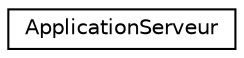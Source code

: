 digraph "Graphical Class Hierarchy"
{
 // LATEX_PDF_SIZE
  edge [fontname="Helvetica",fontsize="10",labelfontname="Helvetica",labelfontsize="10"];
  node [fontname="Helvetica",fontsize="10",shape=record];
  rankdir="LR";
  Node0 [label="ApplicationServeur",height=0.2,width=0.4,color="black", fillcolor="white", style="filled",URL="$classApplicationServeur.html",tooltip=" "];
}
